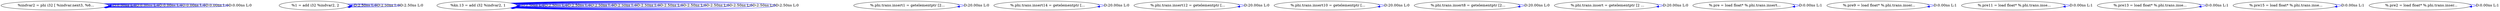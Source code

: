 digraph {
Node0x416af70[label="  %indvar2 = phi i32 [ %indvar.next3, %6..."];
Node0x416af70 -> Node0x416af70[label="D:0.00ns L:0",color=blue];
Node0x416af70 -> Node0x416af70[label="D:0.00ns L:0",color=blue];
Node0x416af70 -> Node0x416af70[label="D:0.00ns L:0",color=blue];
Node0x416af70 -> Node0x416af70[label="D:0.00ns L:0",color=blue];
Node0x416af70 -> Node0x416af70[label="D:0.00ns L:0",color=blue];
Node0x416af70 -> Node0x416af70[label="D:0.00ns L:0",color=blue];
Node0x416b050[label="  %1 = add i32 %indvar2, 2"];
Node0x416b050 -> Node0x416b050[label="D:2.50ns L:0",color=blue];
Node0x416b050 -> Node0x416b050[label="D:2.50ns L:0",color=blue];
Node0x416b050 -> Node0x416b050[label="D:2.50ns L:0",color=blue];
Node0x416b1c0[label="  %kx.13 = add i32 %indvar2, 1"];
Node0x416b1c0 -> Node0x416b1c0[label="D:2.50ns L:0",color=blue];
Node0x416b1c0 -> Node0x416b1c0[label="D:2.50ns L:0",color=blue];
Node0x416b1c0 -> Node0x416b1c0[label="D:2.50ns L:0",color=blue];
Node0x416b1c0 -> Node0x416b1c0[label="D:2.50ns L:0",color=blue];
Node0x416b1c0 -> Node0x416b1c0[label="D:2.50ns L:0",color=blue];
Node0x416b1c0 -> Node0x416b1c0[label="D:2.50ns L:0",color=blue];
Node0x416b1c0 -> Node0x416b1c0[label="D:2.50ns L:0",color=blue];
Node0x416b1c0 -> Node0x416b1c0[label="D:2.50ns L:0",color=blue];
Node0x416b1c0 -> Node0x416b1c0[label="D:2.50ns L:0",color=blue];
Node0x416b1c0 -> Node0x416b1c0[label="D:2.50ns L:0",color=blue];
Node0x416b1c0 -> Node0x416b1c0[label="D:2.50ns L:0",color=blue];
Node0x416b1c0 -> Node0x416b1c0[label="D:2.50ns L:0",color=blue];
Node0x416b2a0[label="  %.phi.trans.insert1 = getelementptr [2..."];
Node0x416b2a0 -> Node0x416b2a0[label="D:20.00ns L:0",color=blue];
Node0x4144b50[label="  %.phi.trans.insert14 = getelementptr [..."];
Node0x4144b50 -> Node0x4144b50[label="D:20.00ns L:0",color=blue];
Node0x4144c30[label="  %.phi.trans.insert12 = getelementptr [..."];
Node0x4144c30 -> Node0x4144c30[label="D:20.00ns L:0",color=blue];
Node0x4144d10[label="  %.phi.trans.insert10 = getelementptr [..."];
Node0x4144d10 -> Node0x4144d10[label="D:20.00ns L:0",color=blue];
Node0x4144df0[label="  %.phi.trans.insert8 = getelementptr [2..."];
Node0x4144df0 -> Node0x4144df0[label="D:20.00ns L:0",color=blue];
Node0x4144ed0[label="  %.phi.trans.insert = getelementptr [2 ..."];
Node0x4144ed0 -> Node0x4144ed0[label="D:20.00ns L:0",color=blue];
Node0x4144fb0[label="  %.pre = load float* %.phi.trans.insert..."];
Node0x4144fb0 -> Node0x4144fb0[label="D:0.00ns L:1",color=blue];
Node0x41450e0[label="  %.pre9 = load float* %.phi.trans.inser..."];
Node0x41450e0 -> Node0x41450e0[label="D:0.00ns L:1",color=blue];
Node0x41451c0[label="  %.pre11 = load float* %.phi.trans.inse..."];
Node0x41451c0 -> Node0x41451c0[label="D:0.00ns L:1",color=blue];
Node0x41452e0[label="  %.pre13 = load float* %.phi.trans.inse..."];
Node0x41452e0 -> Node0x41452e0[label="D:0.00ns L:1",color=blue];
Node0x4145400[label="  %.pre15 = load float* %.phi.trans.inse..."];
Node0x4145400 -> Node0x4145400[label="D:0.00ns L:1",color=blue];
Node0x4145520[label="  %.pre2 = load float* %.phi.trans.inser..."];
Node0x4145520 -> Node0x4145520[label="D:0.00ns L:1",color=blue];
}
